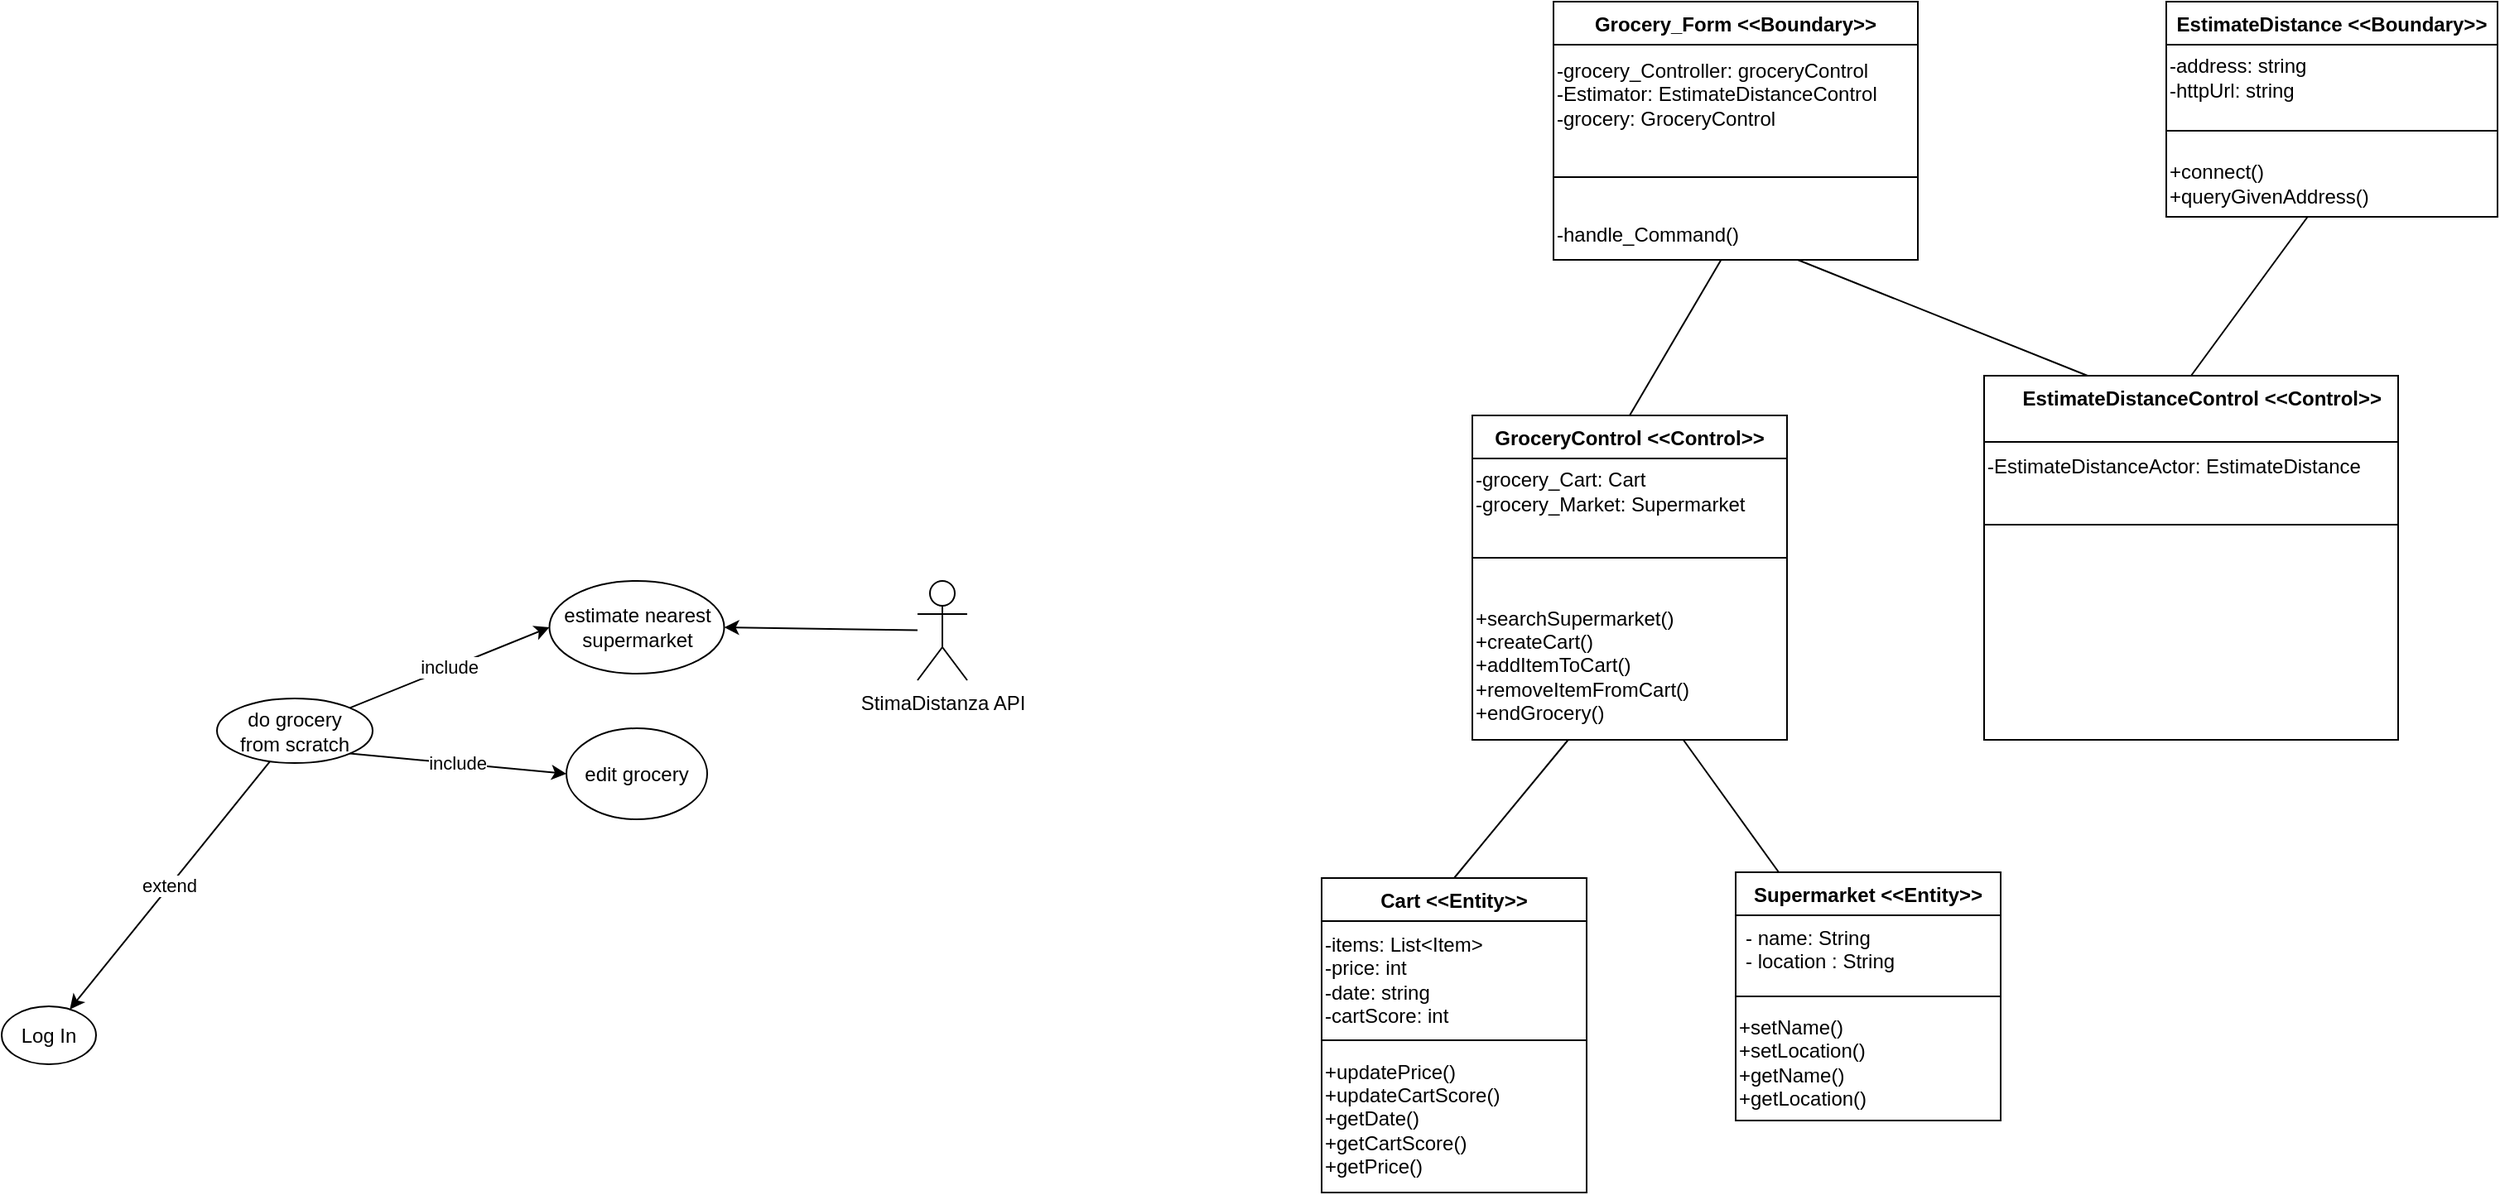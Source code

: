 <mxfile version="20.8.5" type="device"><diagram id="Ca4FAAOuHY6kEz9GWDee" name="Pagina-1"><mxGraphModel dx="1434" dy="754" grid="0" gridSize="30" guides="1" tooltips="1" connect="1" arrows="1" fold="1" page="1" pageScale="1" pageWidth="827" pageHeight="1169" math="0" shadow="0"><root><mxCell id="0"/><mxCell id="1" parent="0"/><mxCell id="mUUqLVwYCbxTrk1PxJkk-1" value="estimate nearest supermarket" style="ellipse;whiteSpace=wrap;html=1;" parent="1" vertex="1"><mxGeometry x="393.75" y="354" width="105.5" height="56" as="geometry"/></mxCell><mxCell id="mUUqLVwYCbxTrk1PxJkk-2" value="edit grocery" style="ellipse;whiteSpace=wrap;html=1;" parent="1" vertex="1"><mxGeometry x="404" y="443" width="85" height="55" as="geometry"/></mxCell><mxCell id="mUUqLVwYCbxTrk1PxJkk-3" value="extend" style="edgeStyle=none;rounded=0;orthogonalLoop=1;jettySize=auto;html=1;" parent="1" source="mUUqLVwYCbxTrk1PxJkk-4" target="mUUqLVwYCbxTrk1PxJkk-10" edge="1"><mxGeometry relative="1" as="geometry"/></mxCell><mxCell id="mUUqLVwYCbxTrk1PxJkk-4" value="do grocery&lt;br&gt;from scratch" style="ellipse;whiteSpace=wrap;html=1;" parent="1" vertex="1"><mxGeometry x="193" y="425" width="94" height="39" as="geometry"/></mxCell><mxCell id="mUUqLVwYCbxTrk1PxJkk-6" value="include" style="endArrow=classic;html=1;rounded=0;entryX=0;entryY=0.5;entryDx=0;entryDy=0;exitX=1;exitY=0;exitDx=0;exitDy=0;" parent="1" source="mUUqLVwYCbxTrk1PxJkk-4" target="mUUqLVwYCbxTrk1PxJkk-1" edge="1"><mxGeometry width="50" height="50" relative="1" as="geometry"><mxPoint x="402" y="461" as="sourcePoint"/><mxPoint x="459" y="545" as="targetPoint"/></mxGeometry></mxCell><mxCell id="mUUqLVwYCbxTrk1PxJkk-7" value="include" style="endArrow=classic;html=1;rounded=0;exitX=1;exitY=1;exitDx=0;exitDy=0;entryX=0;entryY=0.5;entryDx=0;entryDy=0;" parent="1" source="mUUqLVwYCbxTrk1PxJkk-4" target="mUUqLVwYCbxTrk1PxJkk-2" edge="1"><mxGeometry width="50" height="50" relative="1" as="geometry"><mxPoint x="425" y="593" as="sourcePoint"/><mxPoint x="241" y="564" as="targetPoint"/></mxGeometry></mxCell><mxCell id="mUUqLVwYCbxTrk1PxJkk-10" value="Log In" style="ellipse;whiteSpace=wrap;html=1;" parent="1" vertex="1"><mxGeometry x="63" y="611" width="57" height="35" as="geometry"/></mxCell><mxCell id="mUUqLVwYCbxTrk1PxJkk-18" value="Grocery_Form &lt;&lt;Boundary&gt;&gt;" style="swimlane;fontStyle=1;align=center;verticalAlign=top;childLayout=stackLayout;horizontal=1;startSize=26;horizontalStack=0;resizeParent=1;resizeLast=0;collapsible=1;marginBottom=0;rounded=0;shadow=0;strokeWidth=1;" parent="1" vertex="1"><mxGeometry x="1000" y="4" width="220" height="156" as="geometry"><mxRectangle x="340" y="380" width="170" height="26" as="alternateBounds"/></mxGeometry></mxCell><mxCell id="Nl4Yjt15qOoirzxmR9P9-1" value="-grocery_Controller: groceryControl&lt;br&gt;-Estimator: EstimateDistanceControl&lt;br style=&quot;border-color: var(--border-color);&quot;&gt;-grocery: GroceryControl" style="text;html=1;align=left;verticalAlign=middle;resizable=0;points=[];autosize=1;strokeColor=none;fillColor=none;" parent="mUUqLVwYCbxTrk1PxJkk-18" vertex="1"><mxGeometry y="26" width="220" height="60" as="geometry"/></mxCell><mxCell id="mUUqLVwYCbxTrk1PxJkk-19" value="" style="line;html=1;strokeWidth=1;align=left;verticalAlign=middle;spacingTop=-1;spacingLeft=3;spacingRight=3;rotatable=0;labelPosition=right;points=[];portConstraint=eastwest;" parent="mUUqLVwYCbxTrk1PxJkk-18" vertex="1"><mxGeometry y="86" width="220" height="40" as="geometry"/></mxCell><mxCell id="JwfQd5r5KHFI2ZuZUuud-1" value="-handle_Command()" style="text;html=1;align=left;verticalAlign=middle;resizable=0;points=[];autosize=1;strokeColor=none;fillColor=none;" parent="mUUqLVwYCbxTrk1PxJkk-18" vertex="1"><mxGeometry y="126" width="220" height="30" as="geometry"/></mxCell><mxCell id="mUUqLVwYCbxTrk1PxJkk-21" value="GroceryControl &lt;&lt;Control&gt;&gt;" style="swimlane;fontStyle=1;align=center;verticalAlign=top;childLayout=stackLayout;horizontal=1;startSize=26;horizontalStack=0;resizeParent=1;resizeLast=0;collapsible=1;marginBottom=0;rounded=0;shadow=0;strokeWidth=1;" parent="1" vertex="1"><mxGeometry x="951" y="254" width="190" height="196" as="geometry"><mxRectangle x="340" y="380" width="170" height="26" as="alternateBounds"/></mxGeometry></mxCell><mxCell id="Nl4Yjt15qOoirzxmR9P9-2" value="-grocery_Cart: Cart&lt;br&gt;-grocery_Market: Supermarket" style="text;html=1;align=left;verticalAlign=middle;resizable=0;points=[];autosize=1;strokeColor=none;fillColor=none;" parent="mUUqLVwYCbxTrk1PxJkk-21" vertex="1"><mxGeometry y="26" width="190" height="40" as="geometry"/></mxCell><mxCell id="mUUqLVwYCbxTrk1PxJkk-22" value="" style="line;html=1;strokeWidth=1;align=left;verticalAlign=middle;spacingTop=-1;spacingLeft=3;spacingRight=3;rotatable=0;labelPosition=right;points=[];portConstraint=eastwest;" parent="mUUqLVwYCbxTrk1PxJkk-21" vertex="1"><mxGeometry y="66" width="190" height="40" as="geometry"/></mxCell><mxCell id="mUUqLVwYCbxTrk1PxJkk-23" value="+searchSupermarket()&lt;br&gt;+createCart()&lt;br&gt;+addItemToCart()&lt;br&gt;+removeItemFromCart()&lt;br&gt;+endGrocery()" style="text;html=1;align=left;verticalAlign=middle;resizable=0;points=[];autosize=1;strokeColor=none;fillColor=none;" parent="mUUqLVwYCbxTrk1PxJkk-21" vertex="1"><mxGeometry y="106" width="190" height="90" as="geometry"/></mxCell><mxCell id="mUUqLVwYCbxTrk1PxJkk-24" value="StimaDistanza API" style="shape=umlActor;verticalLabelPosition=bottom;verticalAlign=top;html=1;outlineConnect=0;" parent="1" vertex="1"><mxGeometry x="616" y="354" width="30" height="60" as="geometry"/></mxCell><mxCell id="mUUqLVwYCbxTrk1PxJkk-25" value="" style="endArrow=classic;html=1;rounded=0;entryX=1;entryY=0.5;entryDx=0;entryDy=0;" parent="1" source="mUUqLVwYCbxTrk1PxJkk-24" target="mUUqLVwYCbxTrk1PxJkk-1" edge="1"><mxGeometry width="50" height="50" relative="1" as="geometry"><mxPoint x="409" y="686" as="sourcePoint"/><mxPoint x="540" y="400" as="targetPoint"/></mxGeometry></mxCell><mxCell id="mUUqLVwYCbxTrk1PxJkk-26" value="EstimateDistance &lt;&lt;Boundary&gt;&gt;" style="swimlane;fontStyle=1;align=center;verticalAlign=top;childLayout=stackLayout;horizontal=1;startSize=26;horizontalStack=0;resizeParent=1;resizeLast=0;collapsible=1;marginBottom=0;rounded=0;shadow=0;strokeWidth=1;" parent="1" vertex="1"><mxGeometry x="1370" y="4" width="200" height="130" as="geometry"><mxRectangle x="340" y="380" width="170" height="26" as="alternateBounds"/></mxGeometry></mxCell><mxCell id="mUUqLVwYCbxTrk1PxJkk-29" value="-address: string&lt;br&gt;-httpUrl: string" style="text;html=1;align=left;verticalAlign=middle;resizable=0;points=[];autosize=1;strokeColor=none;fillColor=none;" parent="mUUqLVwYCbxTrk1PxJkk-26" vertex="1"><mxGeometry y="26" width="200" height="40" as="geometry"/></mxCell><mxCell id="mUUqLVwYCbxTrk1PxJkk-27" value="" style="line;html=1;strokeWidth=1;align=left;verticalAlign=middle;spacingTop=-1;spacingLeft=3;spacingRight=3;rotatable=0;labelPosition=right;points=[];portConstraint=eastwest;" parent="mUUqLVwYCbxTrk1PxJkk-26" vertex="1"><mxGeometry y="66" width="200" height="24" as="geometry"/></mxCell><mxCell id="mUUqLVwYCbxTrk1PxJkk-28" value="+connect()&lt;br&gt;+queryGivenAddress()" style="text;html=1;align=left;verticalAlign=middle;resizable=0;points=[];autosize=1;strokeColor=none;fillColor=none;" parent="mUUqLVwYCbxTrk1PxJkk-26" vertex="1"><mxGeometry y="90" width="200" height="40" as="geometry"/></mxCell><mxCell id="mUUqLVwYCbxTrk1PxJkk-30" value="Supermarket &lt;&lt;Entity&gt;&gt;" style="swimlane;fontStyle=1;align=center;verticalAlign=top;childLayout=stackLayout;horizontal=1;startSize=26;horizontalStack=0;resizeParent=1;resizeLast=0;collapsible=1;marginBottom=0;rounded=0;shadow=0;strokeWidth=1;" parent="1" vertex="1"><mxGeometry x="1110" y="530" width="160" height="150" as="geometry"><mxRectangle x="340" y="380" width="170" height="26" as="alternateBounds"/></mxGeometry></mxCell><mxCell id="mUUqLVwYCbxTrk1PxJkk-31" value="- name: String&#xA;- location : String&#xA;" style="text;align=left;verticalAlign=top;spacingLeft=4;spacingRight=4;overflow=hidden;rotatable=0;points=[[0,0.5],[1,0.5]];portConstraint=eastwest;" parent="mUUqLVwYCbxTrk1PxJkk-30" vertex="1"><mxGeometry y="26" width="160" height="44" as="geometry"/></mxCell><mxCell id="mUUqLVwYCbxTrk1PxJkk-32" value="" style="line;html=1;strokeWidth=1;align=left;verticalAlign=middle;spacingTop=-1;spacingLeft=3;spacingRight=3;rotatable=0;labelPosition=right;points=[];portConstraint=eastwest;" parent="mUUqLVwYCbxTrk1PxJkk-30" vertex="1"><mxGeometry y="70" width="160" height="10" as="geometry"/></mxCell><mxCell id="mUUqLVwYCbxTrk1PxJkk-33" value="+setName()&lt;br&gt;+setLocation()&lt;br&gt;+getName()&lt;br&gt;+getLocation()" style="text;html=1;align=left;verticalAlign=middle;resizable=0;points=[];autosize=1;strokeColor=none;fillColor=none;" parent="mUUqLVwYCbxTrk1PxJkk-30" vertex="1"><mxGeometry y="80" width="160" height="70" as="geometry"/></mxCell><mxCell id="mUUqLVwYCbxTrk1PxJkk-41" value="" style="endArrow=none;html=1;rounded=0;" parent="1" source="mUUqLVwYCbxTrk1PxJkk-30" target="mUUqLVwYCbxTrk1PxJkk-23" edge="1"><mxGeometry width="50" height="50" relative="1" as="geometry"><mxPoint x="1010" y="460" as="sourcePoint"/><mxPoint x="1060" y="410" as="targetPoint"/></mxGeometry></mxCell><mxCell id="mUUqLVwYCbxTrk1PxJkk-43" value="Cart &lt;&lt;Entity&gt;&gt;" style="swimlane;fontStyle=1;align=center;verticalAlign=top;childLayout=stackLayout;horizontal=1;startSize=26;horizontalStack=0;resizeParent=1;resizeLast=0;collapsible=1;marginBottom=0;rounded=0;shadow=0;strokeWidth=1;" parent="1" vertex="1"><mxGeometry x="860" y="533.5" width="160" height="190" as="geometry"><mxRectangle x="340" y="380" width="170" height="26" as="alternateBounds"/></mxGeometry></mxCell><mxCell id="mUUqLVwYCbxTrk1PxJkk-46" value="-items: List&amp;lt;Item&amp;gt;&lt;br&gt;-price: int&lt;br&gt;-date: string&lt;br&gt;-cartScore: int" style="text;html=1;align=left;verticalAlign=middle;resizable=0;points=[];autosize=1;strokeColor=none;fillColor=none;" parent="mUUqLVwYCbxTrk1PxJkk-43" vertex="1"><mxGeometry y="26" width="160" height="70" as="geometry"/></mxCell><mxCell id="mUUqLVwYCbxTrk1PxJkk-44" value="" style="line;html=1;strokeWidth=1;align=left;verticalAlign=middle;spacingTop=-1;spacingLeft=3;spacingRight=3;rotatable=0;labelPosition=right;points=[];portConstraint=eastwest;" parent="mUUqLVwYCbxTrk1PxJkk-43" vertex="1"><mxGeometry y="96" width="160" height="4" as="geometry"/></mxCell><mxCell id="mUUqLVwYCbxTrk1PxJkk-47" value="+updatePrice()&lt;br&gt;+updateCartScore()&lt;br&gt;+getDate()&lt;br&gt;+getCartScore()&lt;br&gt;+getPrice()" style="text;html=1;align=left;verticalAlign=middle;resizable=0;points=[];autosize=1;strokeColor=none;fillColor=none;" parent="mUUqLVwYCbxTrk1PxJkk-43" vertex="1"><mxGeometry y="100" width="160" height="90" as="geometry"/></mxCell><mxCell id="mUUqLVwYCbxTrk1PxJkk-48" value="" style="endArrow=none;html=1;rounded=0;entryX=0.5;entryY=0;entryDx=0;entryDy=0;" parent="1" source="mUUqLVwYCbxTrk1PxJkk-23" target="mUUqLVwYCbxTrk1PxJkk-43" edge="1"><mxGeometry width="50" height="50" relative="1" as="geometry"><mxPoint x="1000" y="280" as="sourcePoint"/><mxPoint x="1050" y="230" as="targetPoint"/></mxGeometry></mxCell><mxCell id="Nl4Yjt15qOoirzxmR9P9-3" value="    EstimateDistanceControl &lt;&lt;Control&gt;&gt;" style="swimlane;fontStyle=1;align=center;verticalAlign=top;childLayout=stackLayout;horizontal=1;startSize=40;horizontalStack=0;resizeParent=1;resizeLast=0;collapsible=1;marginBottom=0;rounded=0;shadow=0;strokeWidth=1;" parent="1" vertex="1"><mxGeometry x="1260" y="230" width="250" height="220" as="geometry"><mxRectangle x="340" y="380" width="170" height="26" as="alternateBounds"/></mxGeometry></mxCell><mxCell id="Nl4Yjt15qOoirzxmR9P9-4" value="-EstimateDistanceActor: EstimateDistance" style="text;html=1;align=left;verticalAlign=middle;resizable=0;points=[];autosize=1;strokeColor=none;fillColor=none;" parent="Nl4Yjt15qOoirzxmR9P9-3" vertex="1"><mxGeometry y="40" width="250" height="30" as="geometry"/></mxCell><mxCell id="Nl4Yjt15qOoirzxmR9P9-5" value="" style="line;html=1;strokeWidth=1;align=left;verticalAlign=middle;spacingTop=-1;spacingLeft=3;spacingRight=3;rotatable=0;labelPosition=right;points=[];portConstraint=eastwest;" parent="Nl4Yjt15qOoirzxmR9P9-3" vertex="1"><mxGeometry y="70" width="250" height="40" as="geometry"/></mxCell><mxCell id="Nl4Yjt15qOoirzxmR9P9-7" value="" style="endArrow=none;html=1;rounded=0;exitX=0.5;exitY=0;exitDx=0;exitDy=0;" parent="1" source="Nl4Yjt15qOoirzxmR9P9-3" target="mUUqLVwYCbxTrk1PxJkk-28" edge="1"><mxGeometry width="50" height="50" relative="1" as="geometry"><mxPoint x="1000" y="380" as="sourcePoint"/><mxPoint x="1280" y="150" as="targetPoint"/></mxGeometry></mxCell><mxCell id="Nl4Yjt15qOoirzxmR9P9-13" value="" style="endArrow=none;html=1;rounded=0;exitX=0.5;exitY=0;exitDx=0;exitDy=0;" parent="1" source="mUUqLVwYCbxTrk1PxJkk-21" target="JwfQd5r5KHFI2ZuZUuud-1" edge="1"><mxGeometry width="50" height="50" relative="1" as="geometry"><mxPoint x="1140" y="340" as="sourcePoint"/><mxPoint x="1221" y="319.0" as="targetPoint"/></mxGeometry></mxCell><mxCell id="Nl4Yjt15qOoirzxmR9P9-14" value="" style="endArrow=none;html=1;rounded=0;entryX=0.25;entryY=0;entryDx=0;entryDy=0;" parent="1" source="JwfQd5r5KHFI2ZuZUuud-1" target="Nl4Yjt15qOoirzxmR9P9-3" edge="1"><mxGeometry width="50" height="50" relative="1" as="geometry"><mxPoint x="1443.2" y="297.8" as="sourcePoint"/><mxPoint x="1290" y="260" as="targetPoint"/></mxGeometry></mxCell></root></mxGraphModel></diagram></mxfile>